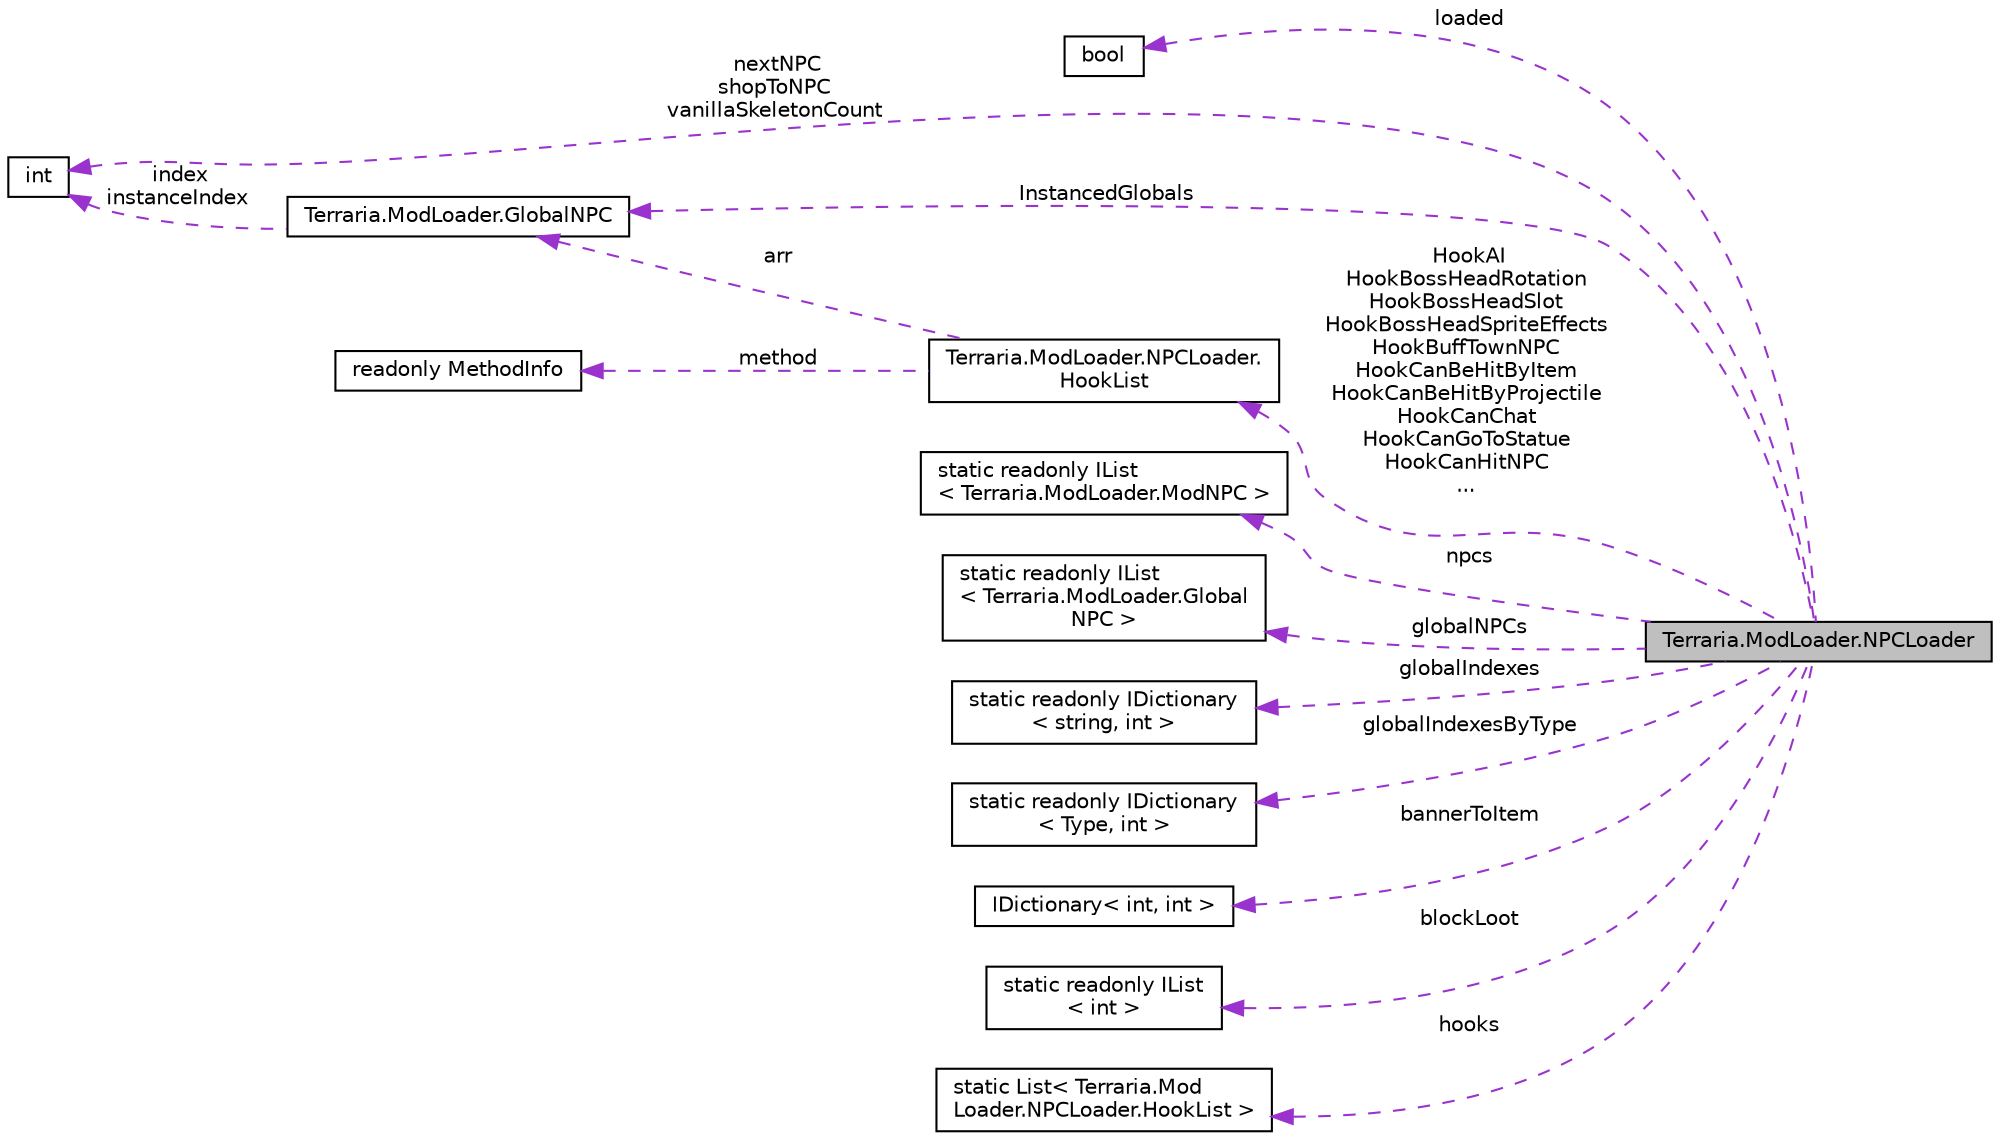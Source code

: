 digraph "Terraria.ModLoader.NPCLoader"
{
 // LATEX_PDF_SIZE
  edge [fontname="Helvetica",fontsize="10",labelfontname="Helvetica",labelfontsize="10"];
  node [fontname="Helvetica",fontsize="10",shape=record];
  rankdir="LR";
  Node1 [label="Terraria.ModLoader.NPCLoader",height=0.2,width=0.4,color="black", fillcolor="grey75", style="filled", fontcolor="black",tooltip="This serves as the central class from which NPC-related functions are carried out...."];
  Node2 -> Node1 [dir="back",color="darkorchid3",fontsize="10",style="dashed",label=" loaded" ,fontname="Helvetica"];
  Node2 [label="bool",height=0.2,width=0.4,color="black", fillcolor="white", style="filled",tooltip=" "];
  Node3 -> Node1 [dir="back",color="darkorchid3",fontsize="10",style="dashed",label=" nextNPC\nshopToNPC\nvanillaSkeletonCount" ,fontname="Helvetica"];
  Node3 [label="int",height=0.2,width=0.4,color="black", fillcolor="white", style="filled",tooltip=" "];
  Node4 -> Node1 [dir="back",color="darkorchid3",fontsize="10",style="dashed",label=" npcs" ,fontname="Helvetica"];
  Node4 [label="static readonly IList\l\< Terraria.ModLoader.ModNPC \>",height=0.2,width=0.4,color="black", fillcolor="white", style="filled",tooltip=" "];
  Node5 -> Node1 [dir="back",color="darkorchid3",fontsize="10",style="dashed",label=" globalNPCs" ,fontname="Helvetica"];
  Node5 [label="static readonly IList\l\< Terraria.ModLoader.Global\lNPC \>",height=0.2,width=0.4,color="black", fillcolor="white", style="filled",tooltip=" "];
  Node6 -> Node1 [dir="back",color="darkorchid3",fontsize="10",style="dashed",label=" InstancedGlobals" ,fontname="Helvetica"];
  Node6 [label="Terraria.ModLoader.GlobalNPC",height=0.2,width=0.4,color="black", fillcolor="white", style="filled",URL="$class_terraria_1_1_mod_loader_1_1_global_n_p_c.html",tooltip="This class allows you to modify and use hooks for all NPCs, including vanilla mobs...."];
  Node3 -> Node6 [dir="back",color="darkorchid3",fontsize="10",style="dashed",label=" index\ninstanceIndex" ,fontname="Helvetica"];
  Node7 -> Node1 [dir="back",color="darkorchid3",fontsize="10",style="dashed",label=" globalIndexes" ,fontname="Helvetica"];
  Node7 [label="static readonly IDictionary\l\< string, int \>",height=0.2,width=0.4,color="black", fillcolor="white", style="filled",tooltip=" "];
  Node8 -> Node1 [dir="back",color="darkorchid3",fontsize="10",style="dashed",label=" globalIndexesByType" ,fontname="Helvetica"];
  Node8 [label="static readonly IDictionary\l\< Type, int \>",height=0.2,width=0.4,color="black", fillcolor="white", style="filled",tooltip=" "];
  Node9 -> Node1 [dir="back",color="darkorchid3",fontsize="10",style="dashed",label=" bannerToItem" ,fontname="Helvetica"];
  Node9 [label="IDictionary\< int, int \>",height=0.2,width=0.4,color="black", fillcolor="white", style="filled",tooltip=" "];
  Node10 -> Node1 [dir="back",color="darkorchid3",fontsize="10",style="dashed",label=" blockLoot" ,fontname="Helvetica"];
  Node10 [label="static readonly IList\l\< int \>",height=0.2,width=0.4,color="black", fillcolor="white", style="filled",tooltip=" "];
  Node11 -> Node1 [dir="back",color="darkorchid3",fontsize="10",style="dashed",label=" hooks" ,fontname="Helvetica"];
  Node11 [label="static List\< Terraria.Mod\lLoader.NPCLoader.HookList \>",height=0.2,width=0.4,color="black", fillcolor="white", style="filled",tooltip=" "];
  Node12 -> Node1 [dir="back",color="darkorchid3",fontsize="10",style="dashed",label=" HookAI\nHookBossHeadRotation\nHookBossHeadSlot\nHookBossHeadSpriteEffects\nHookBuffTownNPC\nHookCanBeHitByItem\nHookCanBeHitByProjectile\nHookCanChat\nHookCanGoToStatue\nHookCanHitNPC\n..." ,fontname="Helvetica"];
  Node12 [label="Terraria.ModLoader.NPCLoader.\lHookList",height=0.2,width=0.4,color="black", fillcolor="white", style="filled",URL="$class_terraria_1_1_mod_loader_1_1_n_p_c_loader_1_1_hook_list.html",tooltip=" "];
  Node6 -> Node12 [dir="back",color="darkorchid3",fontsize="10",style="dashed",label=" arr" ,fontname="Helvetica"];
  Node13 -> Node12 [dir="back",color="darkorchid3",fontsize="10",style="dashed",label=" method" ,fontname="Helvetica"];
  Node13 [label="readonly MethodInfo",height=0.2,width=0.4,color="black", fillcolor="white", style="filled",tooltip=" "];
}
